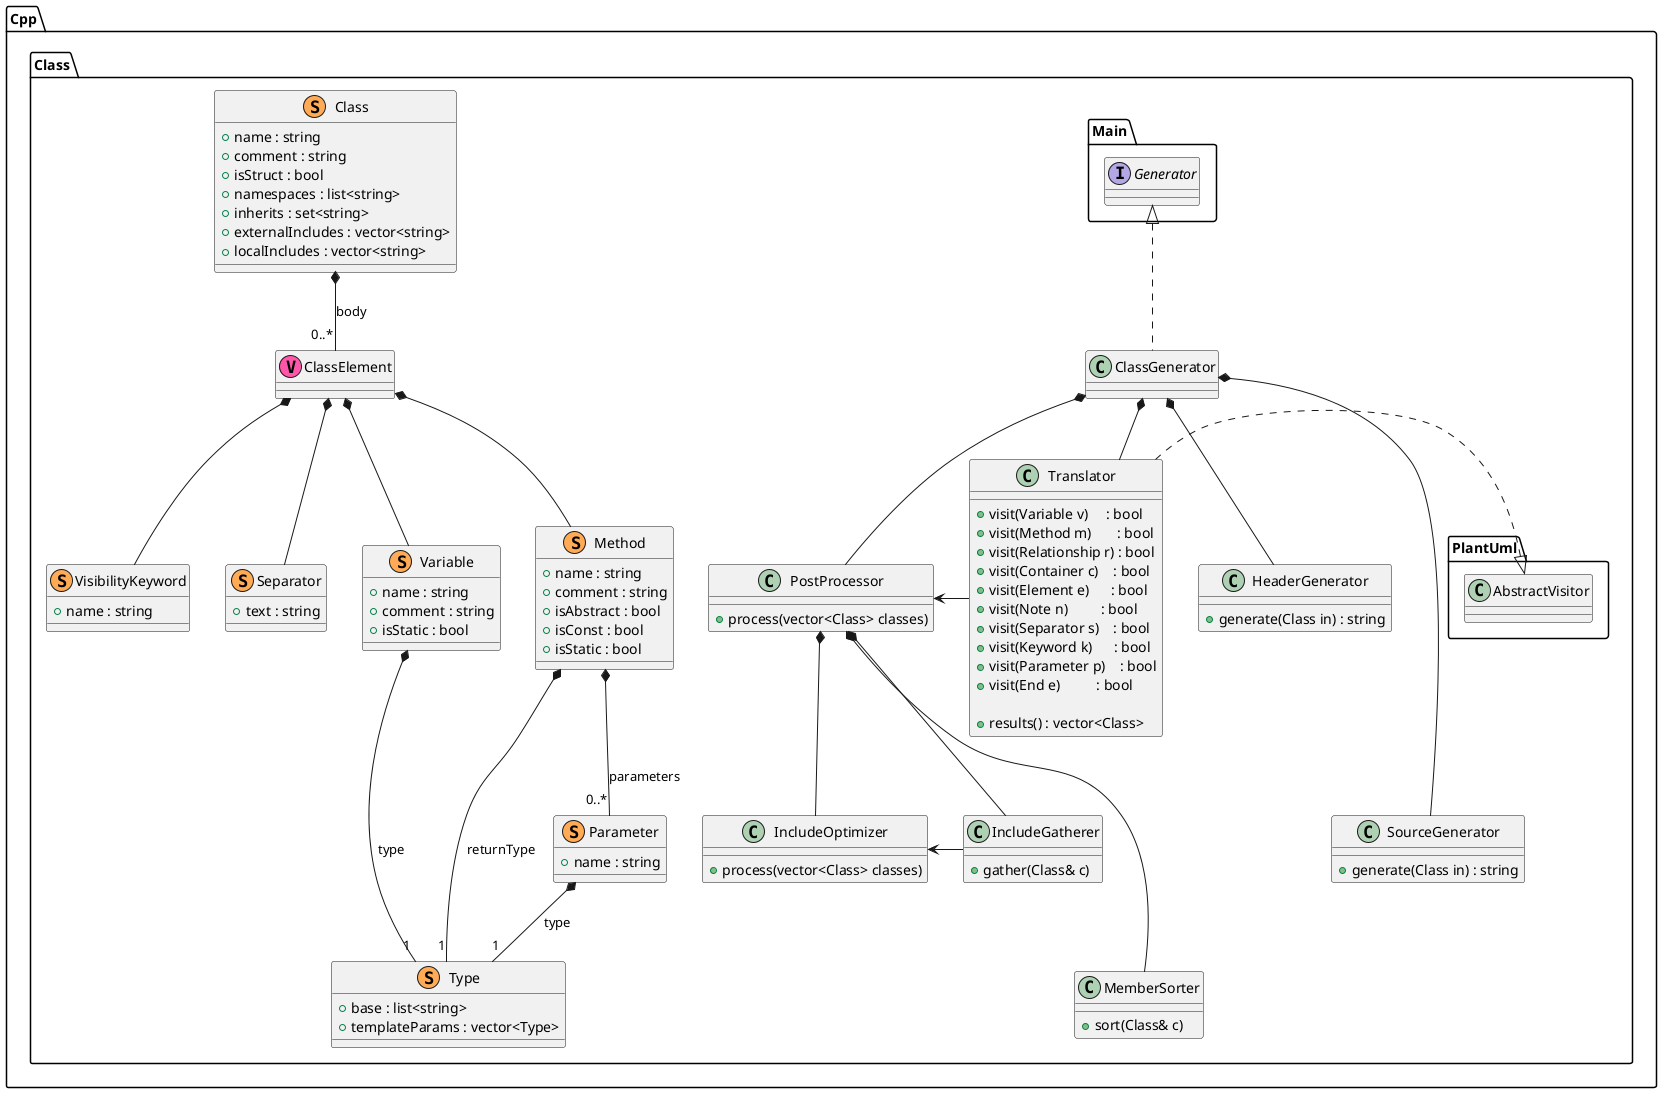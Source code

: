 @startuml Class

namespace Cpp {

    namespace Class {
        ' *************** ALGORITHMS ***************
        class Translator
        {
            +visit(Variable v)     : bool
            +visit(Method m)       : bool
            +visit(Relationship r) : bool
            +visit(Container c)    : bool
            +visit(Element e)      : bool
            +visit(Note n)         : bool
            +visit(Separator s)    : bool
            +visit(Keyword k)      : bool
            +visit(Parameter p)    : bool
            +visit(End e)          : bool

            +results() : vector<Class>
        }
        Translator .|> PlantUml.AbstractVisitor

        class PostProcessor {
            +process(vector<Class> classes)
        }

        class IncludeGatherer {
            +gather(Class& c)
        }
        class IncludeOptimizer {
            +process(vector<Class> classes)
        }
        class MemberSorter {
            +sort(Class& c)
        }

        PostProcessor *-- IncludeGatherer
        PostProcessor *-- IncludeOptimizer
        PostProcessor *--- MemberSorter
        IncludeOptimizer <- IncludeGatherer


        class HeaderGenerator {
            +generate(Class in) : string
        }

        class SourceGenerator {
            +generate(Class in) : string
        }

        Translator -left-> PostProcessor

        class ClassGenerator implements Main.Generator {
        }
        ClassGenerator *-- Translator
        ClassGenerator *-- PostProcessor
        ClassGenerator *-- HeaderGenerator
        ClassGenerator *--- SourceGenerator

        ' *************** DATA ***************
        class Class << (S,#FFAA55) >>
        {
            +name : string
            +comment : string
            +isStruct : bool
            +namespaces : list<string>
            +inherits : set<string>
            +externalIncludes : vector<string>
            +localIncludes : vector<string>
        }
        class ClassElement << (V,#FF55AA) >>
        class VisibilityKeyword << (S,#FFAA55) >>
        {
            +name : string
        }
        class Separator << (S,#FFAA55) >>
        {
            +text : string
        }
        class Variable << (S,#FFAA55) >>
        {
            +name : string
            +comment : string
            +isStatic : bool
        }
        class Method << (S,#FFAA55) >>
        {
            +name : string
            +comment : string
            +isAbstract : bool
            +isConst : bool
            +isStatic : bool
        }
        class Parameter << (S,#FFAA55) >>
        {
            +name : string
        }


        class Type << (S,#FFAA55) >>
        {
            +base : list<string>
            +templateParams : vector<Type>
        }
        Method *--- "1" Type : returnType
        Parameter *-- "1" Type : type
        Variable *--- "1" Type : type


        Class *-- "0..*" ClassElement : body
        ClassElement *-- Method
        ClassElement *-- Variable
        ClassElement *-- VisibilityKeyword
        ClassElement *-- Separator
        Method *-- "0..*" Parameter : parameters
    }
}

@enduml